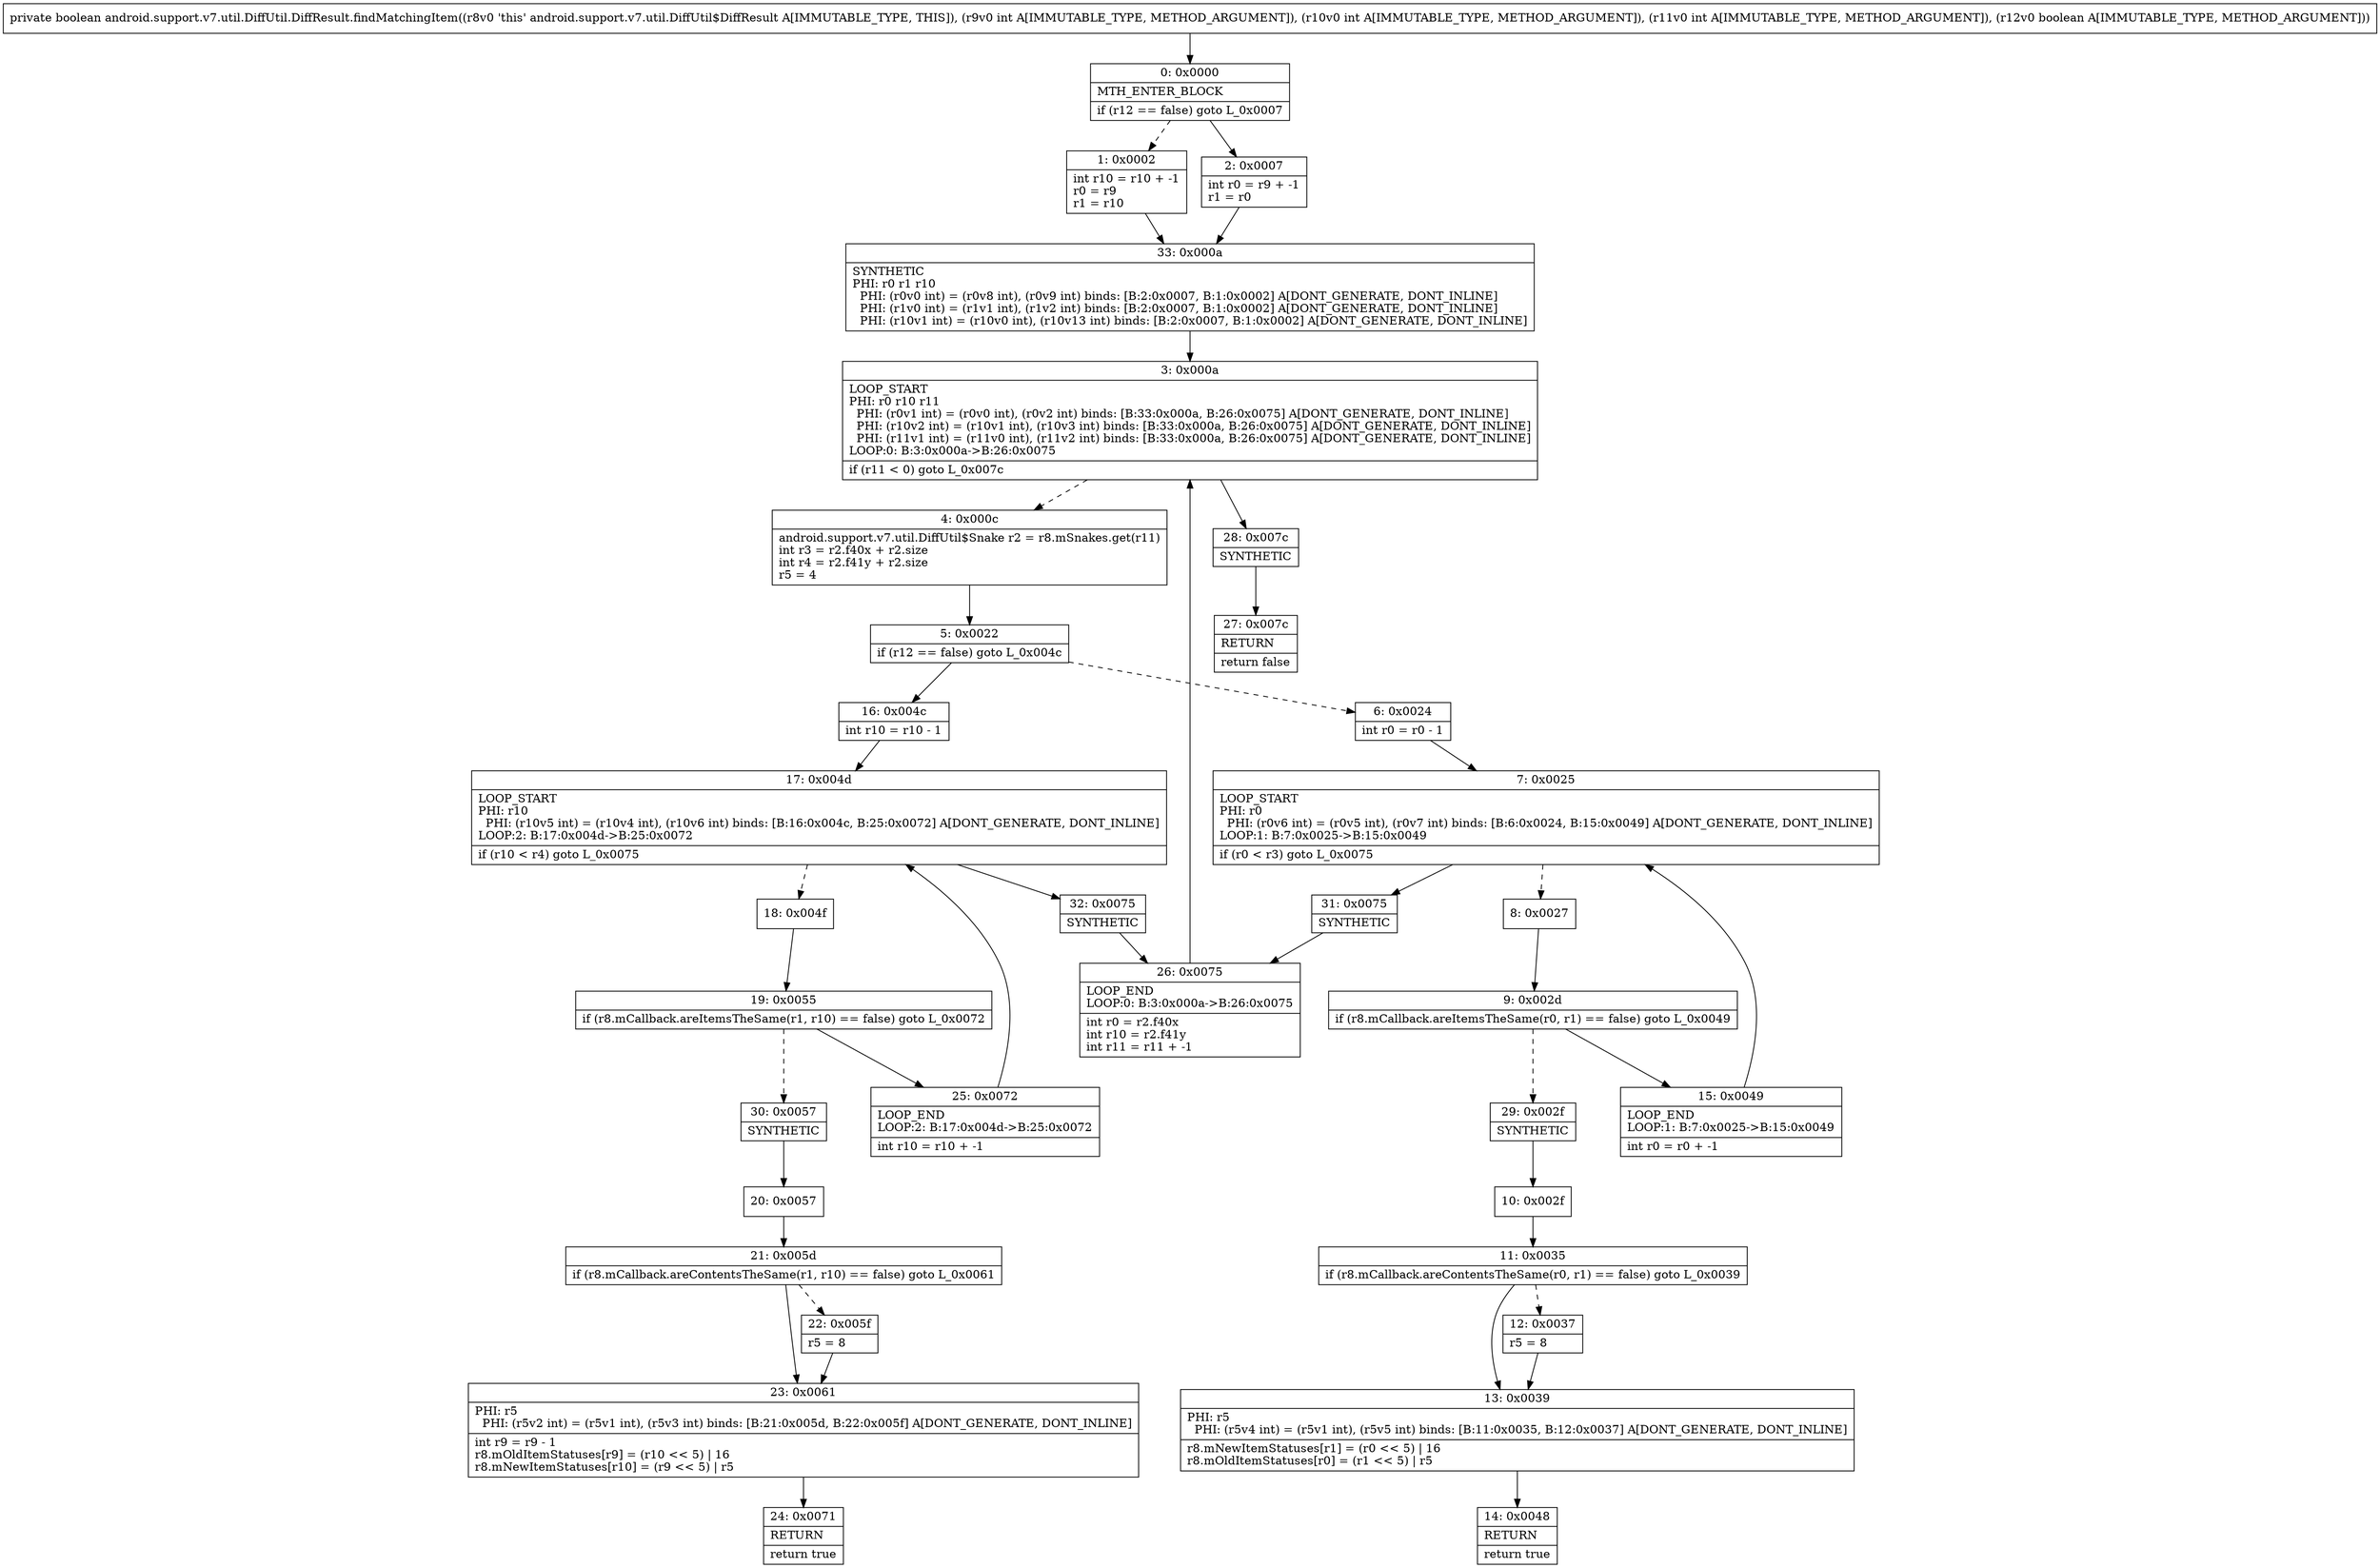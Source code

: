 digraph "CFG forandroid.support.v7.util.DiffUtil.DiffResult.findMatchingItem(IIIZ)Z" {
Node_0 [shape=record,label="{0\:\ 0x0000|MTH_ENTER_BLOCK\l|if (r12 == false) goto L_0x0007\l}"];
Node_1 [shape=record,label="{1\:\ 0x0002|int r10 = r10 + \-1\lr0 = r9\lr1 = r10\l}"];
Node_2 [shape=record,label="{2\:\ 0x0007|int r0 = r9 + \-1\lr1 = r0\l}"];
Node_3 [shape=record,label="{3\:\ 0x000a|LOOP_START\lPHI: r0 r10 r11 \l  PHI: (r0v1 int) = (r0v0 int), (r0v2 int) binds: [B:33:0x000a, B:26:0x0075] A[DONT_GENERATE, DONT_INLINE]\l  PHI: (r10v2 int) = (r10v1 int), (r10v3 int) binds: [B:33:0x000a, B:26:0x0075] A[DONT_GENERATE, DONT_INLINE]\l  PHI: (r11v1 int) = (r11v0 int), (r11v2 int) binds: [B:33:0x000a, B:26:0x0075] A[DONT_GENERATE, DONT_INLINE]\lLOOP:0: B:3:0x000a\-\>B:26:0x0075\l|if (r11 \< 0) goto L_0x007c\l}"];
Node_4 [shape=record,label="{4\:\ 0x000c|android.support.v7.util.DiffUtil$Snake r2 = r8.mSnakes.get(r11)\lint r3 = r2.f40x + r2.size\lint r4 = r2.f41y + r2.size\lr5 = 4\l}"];
Node_5 [shape=record,label="{5\:\ 0x0022|if (r12 == false) goto L_0x004c\l}"];
Node_6 [shape=record,label="{6\:\ 0x0024|int r0 = r0 \- 1\l}"];
Node_7 [shape=record,label="{7\:\ 0x0025|LOOP_START\lPHI: r0 \l  PHI: (r0v6 int) = (r0v5 int), (r0v7 int) binds: [B:6:0x0024, B:15:0x0049] A[DONT_GENERATE, DONT_INLINE]\lLOOP:1: B:7:0x0025\-\>B:15:0x0049\l|if (r0 \< r3) goto L_0x0075\l}"];
Node_8 [shape=record,label="{8\:\ 0x0027}"];
Node_9 [shape=record,label="{9\:\ 0x002d|if (r8.mCallback.areItemsTheSame(r0, r1) == false) goto L_0x0049\l}"];
Node_10 [shape=record,label="{10\:\ 0x002f}"];
Node_11 [shape=record,label="{11\:\ 0x0035|if (r8.mCallback.areContentsTheSame(r0, r1) == false) goto L_0x0039\l}"];
Node_12 [shape=record,label="{12\:\ 0x0037|r5 = 8\l}"];
Node_13 [shape=record,label="{13\:\ 0x0039|PHI: r5 \l  PHI: (r5v4 int) = (r5v1 int), (r5v5 int) binds: [B:11:0x0035, B:12:0x0037] A[DONT_GENERATE, DONT_INLINE]\l|r8.mNewItemStatuses[r1] = (r0 \<\< 5) \| 16\lr8.mOldItemStatuses[r0] = (r1 \<\< 5) \| r5\l}"];
Node_14 [shape=record,label="{14\:\ 0x0048|RETURN\l|return true\l}"];
Node_15 [shape=record,label="{15\:\ 0x0049|LOOP_END\lLOOP:1: B:7:0x0025\-\>B:15:0x0049\l|int r0 = r0 + \-1\l}"];
Node_16 [shape=record,label="{16\:\ 0x004c|int r10 = r10 \- 1\l}"];
Node_17 [shape=record,label="{17\:\ 0x004d|LOOP_START\lPHI: r10 \l  PHI: (r10v5 int) = (r10v4 int), (r10v6 int) binds: [B:16:0x004c, B:25:0x0072] A[DONT_GENERATE, DONT_INLINE]\lLOOP:2: B:17:0x004d\-\>B:25:0x0072\l|if (r10 \< r4) goto L_0x0075\l}"];
Node_18 [shape=record,label="{18\:\ 0x004f}"];
Node_19 [shape=record,label="{19\:\ 0x0055|if (r8.mCallback.areItemsTheSame(r1, r10) == false) goto L_0x0072\l}"];
Node_20 [shape=record,label="{20\:\ 0x0057}"];
Node_21 [shape=record,label="{21\:\ 0x005d|if (r8.mCallback.areContentsTheSame(r1, r10) == false) goto L_0x0061\l}"];
Node_22 [shape=record,label="{22\:\ 0x005f|r5 = 8\l}"];
Node_23 [shape=record,label="{23\:\ 0x0061|PHI: r5 \l  PHI: (r5v2 int) = (r5v1 int), (r5v3 int) binds: [B:21:0x005d, B:22:0x005f] A[DONT_GENERATE, DONT_INLINE]\l|int r9 = r9 \- 1\lr8.mOldItemStatuses[r9] = (r10 \<\< 5) \| 16\lr8.mNewItemStatuses[r10] = (r9 \<\< 5) \| r5\l}"];
Node_24 [shape=record,label="{24\:\ 0x0071|RETURN\l|return true\l}"];
Node_25 [shape=record,label="{25\:\ 0x0072|LOOP_END\lLOOP:2: B:17:0x004d\-\>B:25:0x0072\l|int r10 = r10 + \-1\l}"];
Node_26 [shape=record,label="{26\:\ 0x0075|LOOP_END\lLOOP:0: B:3:0x000a\-\>B:26:0x0075\l|int r0 = r2.f40x\lint r10 = r2.f41y\lint r11 = r11 + \-1\l}"];
Node_27 [shape=record,label="{27\:\ 0x007c|RETURN\l|return false\l}"];
Node_28 [shape=record,label="{28\:\ 0x007c|SYNTHETIC\l}"];
Node_29 [shape=record,label="{29\:\ 0x002f|SYNTHETIC\l}"];
Node_30 [shape=record,label="{30\:\ 0x0057|SYNTHETIC\l}"];
Node_31 [shape=record,label="{31\:\ 0x0075|SYNTHETIC\l}"];
Node_32 [shape=record,label="{32\:\ 0x0075|SYNTHETIC\l}"];
Node_33 [shape=record,label="{33\:\ 0x000a|SYNTHETIC\lPHI: r0 r1 r10 \l  PHI: (r0v0 int) = (r0v8 int), (r0v9 int) binds: [B:2:0x0007, B:1:0x0002] A[DONT_GENERATE, DONT_INLINE]\l  PHI: (r1v0 int) = (r1v1 int), (r1v2 int) binds: [B:2:0x0007, B:1:0x0002] A[DONT_GENERATE, DONT_INLINE]\l  PHI: (r10v1 int) = (r10v0 int), (r10v13 int) binds: [B:2:0x0007, B:1:0x0002] A[DONT_GENERATE, DONT_INLINE]\l}"];
MethodNode[shape=record,label="{private boolean android.support.v7.util.DiffUtil.DiffResult.findMatchingItem((r8v0 'this' android.support.v7.util.DiffUtil$DiffResult A[IMMUTABLE_TYPE, THIS]), (r9v0 int A[IMMUTABLE_TYPE, METHOD_ARGUMENT]), (r10v0 int A[IMMUTABLE_TYPE, METHOD_ARGUMENT]), (r11v0 int A[IMMUTABLE_TYPE, METHOD_ARGUMENT]), (r12v0 boolean A[IMMUTABLE_TYPE, METHOD_ARGUMENT])) }"];
MethodNode -> Node_0;
Node_0 -> Node_1[style=dashed];
Node_0 -> Node_2;
Node_1 -> Node_33;
Node_2 -> Node_33;
Node_3 -> Node_4[style=dashed];
Node_3 -> Node_28;
Node_4 -> Node_5;
Node_5 -> Node_6[style=dashed];
Node_5 -> Node_16;
Node_6 -> Node_7;
Node_7 -> Node_8[style=dashed];
Node_7 -> Node_31;
Node_8 -> Node_9;
Node_9 -> Node_15;
Node_9 -> Node_29[style=dashed];
Node_10 -> Node_11;
Node_11 -> Node_12[style=dashed];
Node_11 -> Node_13;
Node_12 -> Node_13;
Node_13 -> Node_14;
Node_15 -> Node_7;
Node_16 -> Node_17;
Node_17 -> Node_18[style=dashed];
Node_17 -> Node_32;
Node_18 -> Node_19;
Node_19 -> Node_25;
Node_19 -> Node_30[style=dashed];
Node_20 -> Node_21;
Node_21 -> Node_22[style=dashed];
Node_21 -> Node_23;
Node_22 -> Node_23;
Node_23 -> Node_24;
Node_25 -> Node_17;
Node_26 -> Node_3;
Node_28 -> Node_27;
Node_29 -> Node_10;
Node_30 -> Node_20;
Node_31 -> Node_26;
Node_32 -> Node_26;
Node_33 -> Node_3;
}

